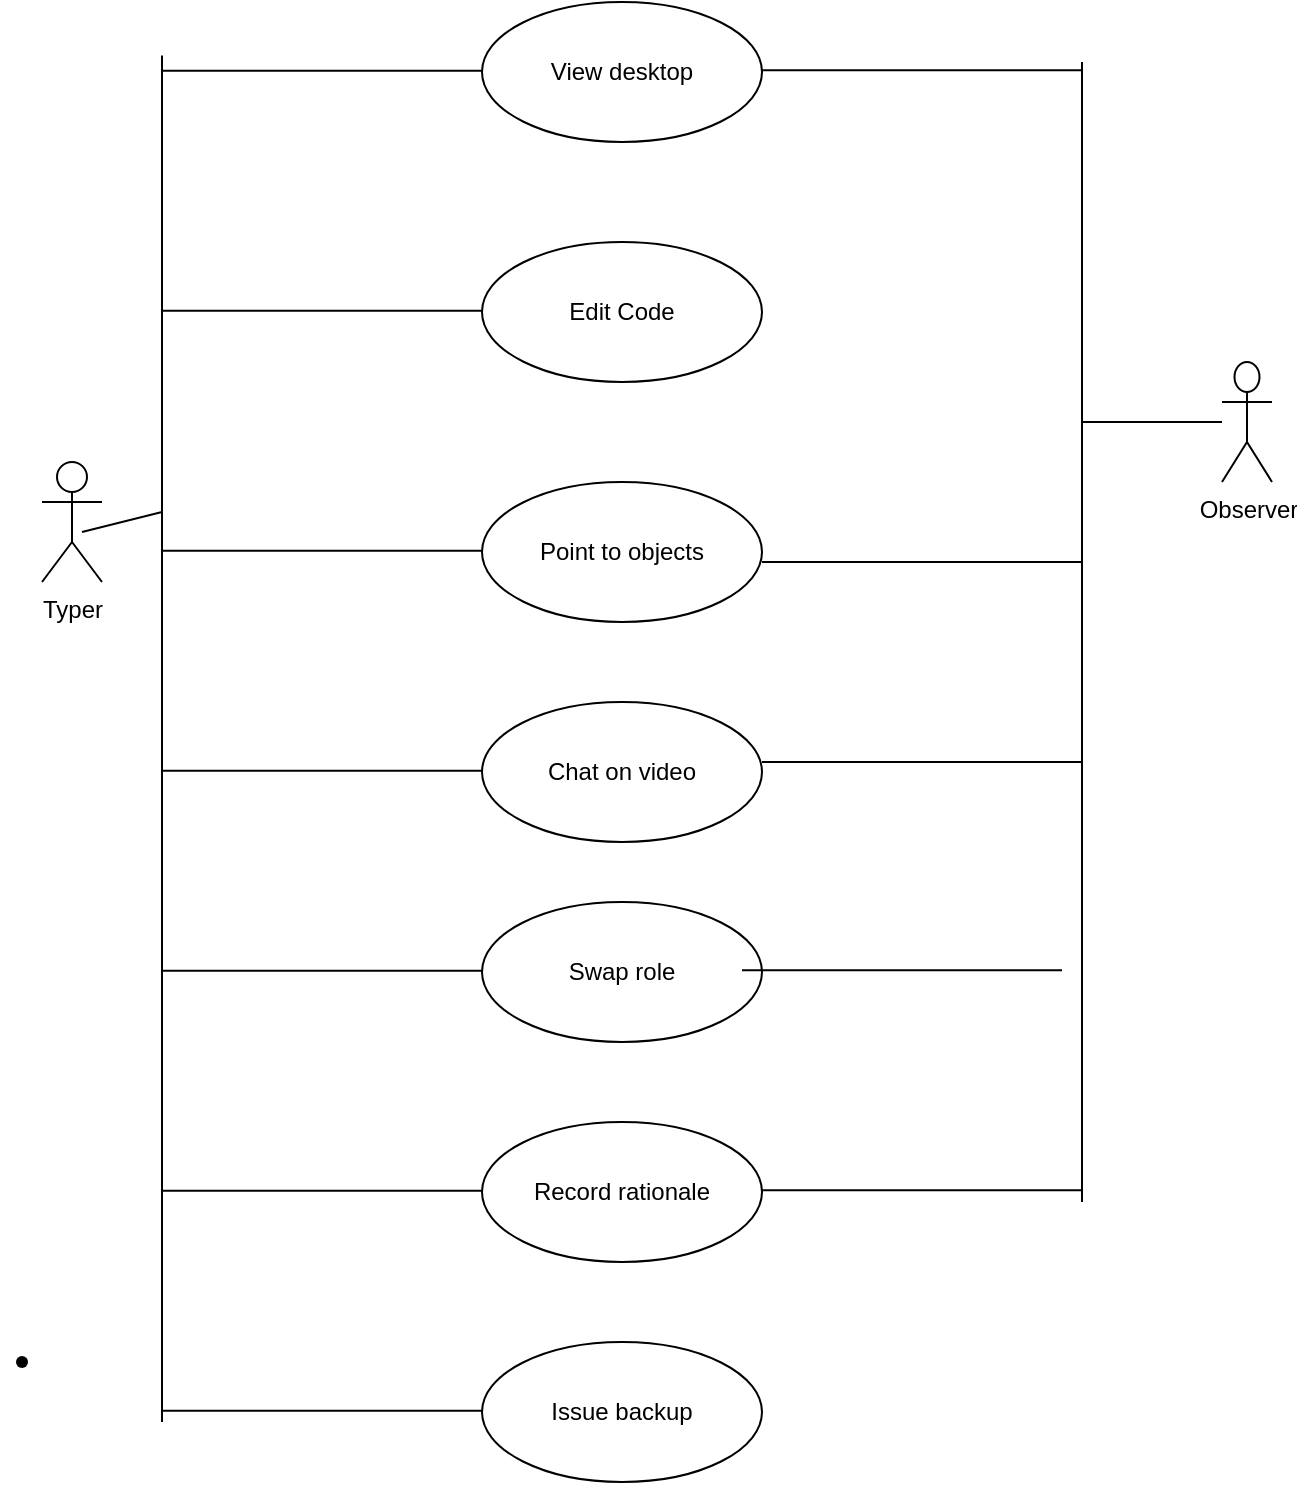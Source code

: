 <mxfile version="21.6.7" type="github">
  <diagram name="Page-1" id="f14dbdjb65trUlcQhytT">
    <mxGraphModel dx="1615" dy="883" grid="1" gridSize="10" guides="1" tooltips="1" connect="1" arrows="1" fold="1" page="1" pageScale="1" pageWidth="850" pageHeight="1100" math="0" shadow="0">
      <root>
        <mxCell id="0" />
        <mxCell id="1" parent="0" />
        <mxCell id="8lAQojIiMTdCZw7-LiQw-1" value="Typer" style="shape=umlActor;html=1;verticalLabelPosition=bottom;verticalAlign=top;align=center;" vertex="1" parent="1">
          <mxGeometry x="120" y="270" width="30" height="60" as="geometry" />
        </mxCell>
        <mxCell id="8lAQojIiMTdCZw7-LiQw-2" value="View desktop" style="ellipse;whiteSpace=wrap;html=1;" vertex="1" parent="1">
          <mxGeometry x="340" y="40" width="140" height="70" as="geometry" />
        </mxCell>
        <mxCell id="8lAQojIiMTdCZw7-LiQw-3" value="Edit Code" style="ellipse;whiteSpace=wrap;html=1;" vertex="1" parent="1">
          <mxGeometry x="340" y="160" width="140" height="70" as="geometry" />
        </mxCell>
        <mxCell id="8lAQojIiMTdCZw7-LiQw-4" value="Point to objects" style="ellipse;whiteSpace=wrap;html=1;" vertex="1" parent="1">
          <mxGeometry x="340" y="280" width="140" height="70" as="geometry" />
        </mxCell>
        <mxCell id="8lAQojIiMTdCZw7-LiQw-5" value="Chat on video" style="ellipse;whiteSpace=wrap;html=1;" vertex="1" parent="1">
          <mxGeometry x="340" y="390" width="140" height="70" as="geometry" />
        </mxCell>
        <mxCell id="8lAQojIiMTdCZw7-LiQw-6" value="Swap role" style="ellipse;whiteSpace=wrap;html=1;" vertex="1" parent="1">
          <mxGeometry x="340" y="490" width="140" height="70" as="geometry" />
        </mxCell>
        <mxCell id="8lAQojIiMTdCZw7-LiQw-7" value="Record rationale" style="ellipse;whiteSpace=wrap;html=1;" vertex="1" parent="1">
          <mxGeometry x="340" y="600" width="140" height="70" as="geometry" />
        </mxCell>
        <mxCell id="8lAQojIiMTdCZw7-LiQw-8" value="Issue backup" style="ellipse;whiteSpace=wrap;html=1;" vertex="1" parent="1">
          <mxGeometry x="340" y="710" width="140" height="70" as="geometry" />
        </mxCell>
        <mxCell id="8lAQojIiMTdCZw7-LiQw-9" value="" style="edgeStyle=none;html=1;endArrow=none;verticalAlign=bottom;rounded=0;" edge="1" parent="1">
          <mxGeometry width="160" relative="1" as="geometry">
            <mxPoint x="180" y="74.33" as="sourcePoint" />
            <mxPoint x="340" y="74.33" as="targetPoint" />
          </mxGeometry>
        </mxCell>
        <mxCell id="8lAQojIiMTdCZw7-LiQw-10" value="" style="edgeStyle=none;html=1;endArrow=none;verticalAlign=bottom;rounded=0;" edge="1" parent="1">
          <mxGeometry width="160" relative="1" as="geometry">
            <mxPoint x="180" y="194.33" as="sourcePoint" />
            <mxPoint x="340" y="194.33" as="targetPoint" />
          </mxGeometry>
        </mxCell>
        <mxCell id="8lAQojIiMTdCZw7-LiQw-11" value="" style="edgeStyle=none;html=1;endArrow=none;verticalAlign=bottom;rounded=0;" edge="1" parent="1">
          <mxGeometry width="160" relative="1" as="geometry">
            <mxPoint x="180" y="314.33" as="sourcePoint" />
            <mxPoint x="340" y="314.33" as="targetPoint" />
          </mxGeometry>
        </mxCell>
        <mxCell id="8lAQojIiMTdCZw7-LiQw-12" value="" style="edgeStyle=none;html=1;endArrow=none;verticalAlign=bottom;rounded=0;" edge="1" parent="1">
          <mxGeometry width="160" relative="1" as="geometry">
            <mxPoint x="180" y="424.33" as="sourcePoint" />
            <mxPoint x="340" y="424.33" as="targetPoint" />
          </mxGeometry>
        </mxCell>
        <mxCell id="8lAQojIiMTdCZw7-LiQw-13" value="" style="edgeStyle=none;html=1;endArrow=none;verticalAlign=bottom;rounded=0;" edge="1" parent="1">
          <mxGeometry width="160" relative="1" as="geometry">
            <mxPoint x="180" y="524.33" as="sourcePoint" />
            <mxPoint x="340" y="524.33" as="targetPoint" />
          </mxGeometry>
        </mxCell>
        <mxCell id="8lAQojIiMTdCZw7-LiQw-14" value="" style="edgeStyle=none;html=1;endArrow=none;verticalAlign=bottom;rounded=0;" edge="1" parent="1">
          <mxGeometry width="160" relative="1" as="geometry">
            <mxPoint x="180" y="634.33" as="sourcePoint" />
            <mxPoint x="340" y="634.33" as="targetPoint" />
          </mxGeometry>
        </mxCell>
        <mxCell id="8lAQojIiMTdCZw7-LiQw-15" value="" style="edgeStyle=none;html=1;endArrow=none;verticalAlign=bottom;rounded=0;" edge="1" parent="1">
          <mxGeometry width="160" relative="1" as="geometry">
            <mxPoint x="180" y="744.33" as="sourcePoint" />
            <mxPoint x="340" y="744.33" as="targetPoint" />
          </mxGeometry>
        </mxCell>
        <mxCell id="8lAQojIiMTdCZw7-LiQw-16" value="" style="edgeStyle=none;html=1;endArrow=none;verticalAlign=bottom;rounded=0;" edge="1" parent="1">
          <mxGeometry width="160" relative="1" as="geometry">
            <mxPoint x="180" y="66.8" as="sourcePoint" />
            <mxPoint x="180" y="750" as="targetPoint" />
          </mxGeometry>
        </mxCell>
        <mxCell id="8lAQojIiMTdCZw7-LiQw-17" value="" style="shape=waypoint;sketch=0;size=6;pointerEvents=1;points=[];fillColor=none;resizable=0;rotatable=0;perimeter=centerPerimeter;snapToPoint=1;" vertex="1" parent="1">
          <mxGeometry x="100" y="710" width="20" height="20" as="geometry" />
        </mxCell>
        <mxCell id="8lAQojIiMTdCZw7-LiQw-18" value="" style="edgeStyle=none;html=1;endArrow=none;verticalAlign=bottom;rounded=0;" edge="1" parent="1">
          <mxGeometry width="160" relative="1" as="geometry">
            <mxPoint x="140" y="305" as="sourcePoint" />
            <mxPoint x="180" y="295" as="targetPoint" />
          </mxGeometry>
        </mxCell>
        <mxCell id="8lAQojIiMTdCZw7-LiQw-21" value="" style="edgeStyle=none;html=1;endArrow=none;verticalAlign=bottom;rounded=0;" edge="1" parent="1">
          <mxGeometry width="160" relative="1" as="geometry">
            <mxPoint x="480" y="74.17" as="sourcePoint" />
            <mxPoint x="640" y="74.17" as="targetPoint" />
          </mxGeometry>
        </mxCell>
        <mxCell id="8lAQojIiMTdCZw7-LiQw-23" value="" style="edgeStyle=none;html=1;endArrow=none;verticalAlign=bottom;rounded=0;" edge="1" parent="1">
          <mxGeometry width="160" relative="1" as="geometry">
            <mxPoint x="480" y="320" as="sourcePoint" />
            <mxPoint x="640" y="320" as="targetPoint" />
          </mxGeometry>
        </mxCell>
        <mxCell id="8lAQojIiMTdCZw7-LiQw-24" value="" style="edgeStyle=none;html=1;endArrow=none;verticalAlign=bottom;rounded=0;" edge="1" parent="1">
          <mxGeometry width="160" relative="1" as="geometry">
            <mxPoint x="480" y="420" as="sourcePoint" />
            <mxPoint x="640" y="420" as="targetPoint" />
          </mxGeometry>
        </mxCell>
        <mxCell id="8lAQojIiMTdCZw7-LiQw-25" value="" style="edgeStyle=none;html=1;endArrow=none;verticalAlign=bottom;rounded=0;" edge="1" parent="1">
          <mxGeometry width="160" relative="1" as="geometry">
            <mxPoint x="470" y="524.17" as="sourcePoint" />
            <mxPoint x="630" y="524.17" as="targetPoint" />
          </mxGeometry>
        </mxCell>
        <mxCell id="8lAQojIiMTdCZw7-LiQw-26" value="" style="edgeStyle=none;html=1;endArrow=none;verticalAlign=bottom;rounded=0;" edge="1" parent="1">
          <mxGeometry width="160" relative="1" as="geometry">
            <mxPoint x="480" y="634.17" as="sourcePoint" />
            <mxPoint x="640" y="634.17" as="targetPoint" />
          </mxGeometry>
        </mxCell>
        <mxCell id="8lAQojIiMTdCZw7-LiQw-27" value="" style="edgeStyle=none;html=1;endArrow=none;verticalAlign=bottom;rounded=0;" edge="1" parent="1">
          <mxGeometry width="160" relative="1" as="geometry">
            <mxPoint x="640" y="70" as="sourcePoint" />
            <mxPoint x="640" y="640" as="targetPoint" />
          </mxGeometry>
        </mxCell>
        <mxCell id="8lAQojIiMTdCZw7-LiQw-28" value="" style="edgeStyle=none;html=1;endArrow=none;verticalAlign=bottom;rounded=0;" edge="1" parent="1" target="8lAQojIiMTdCZw7-LiQw-29">
          <mxGeometry width="160" relative="1" as="geometry">
            <mxPoint x="640" y="250" as="sourcePoint" />
            <mxPoint x="720" y="250" as="targetPoint" />
          </mxGeometry>
        </mxCell>
        <mxCell id="8lAQojIiMTdCZw7-LiQw-29" value="Observer" style="shape=umlActor;html=1;verticalLabelPosition=bottom;verticalAlign=top;align=center;" vertex="1" parent="1">
          <mxGeometry x="710" y="220" width="25" height="60" as="geometry" />
        </mxCell>
      </root>
    </mxGraphModel>
  </diagram>
</mxfile>
